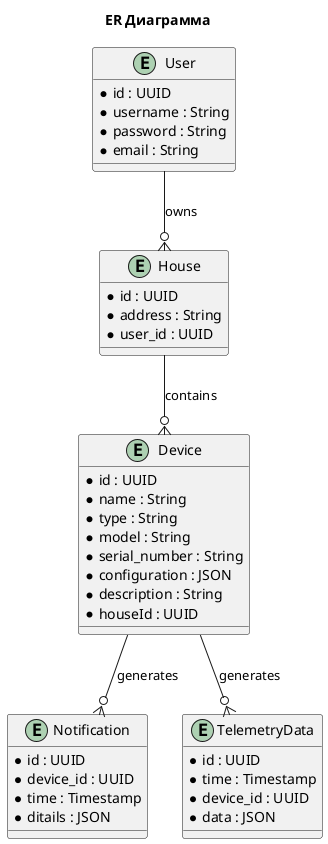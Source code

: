 @startuml

title ER Диаграмма 

entity "User" as user {
  * id : UUID
  * username : String
  * password : String
  * email : String  
}

entity "House" as house {
  * id : UUID
  * address : String
  * user_id : UUID
}

entity "Device" as device {
  * id : UUID
  * name : String
  * type : String
  * model : String
  * serial_number : String
  * configuration : JSON
  * description : String
  * houseId : UUID
}

entity "Notification" as notification {
  * id : UUID
  * device_id : UUID
  * time : Timestamp
  * ditails : JSON
}

entity "TelemetryData" as telemetryData {
  * id : UUID
  * time : Timestamp
  * device_id : UUID
  * data : JSON
}

user --o{ house : owns
house --o{ device : contains
device --o{ telemetryData : generates
device --o{ notification : generates

@enduml

